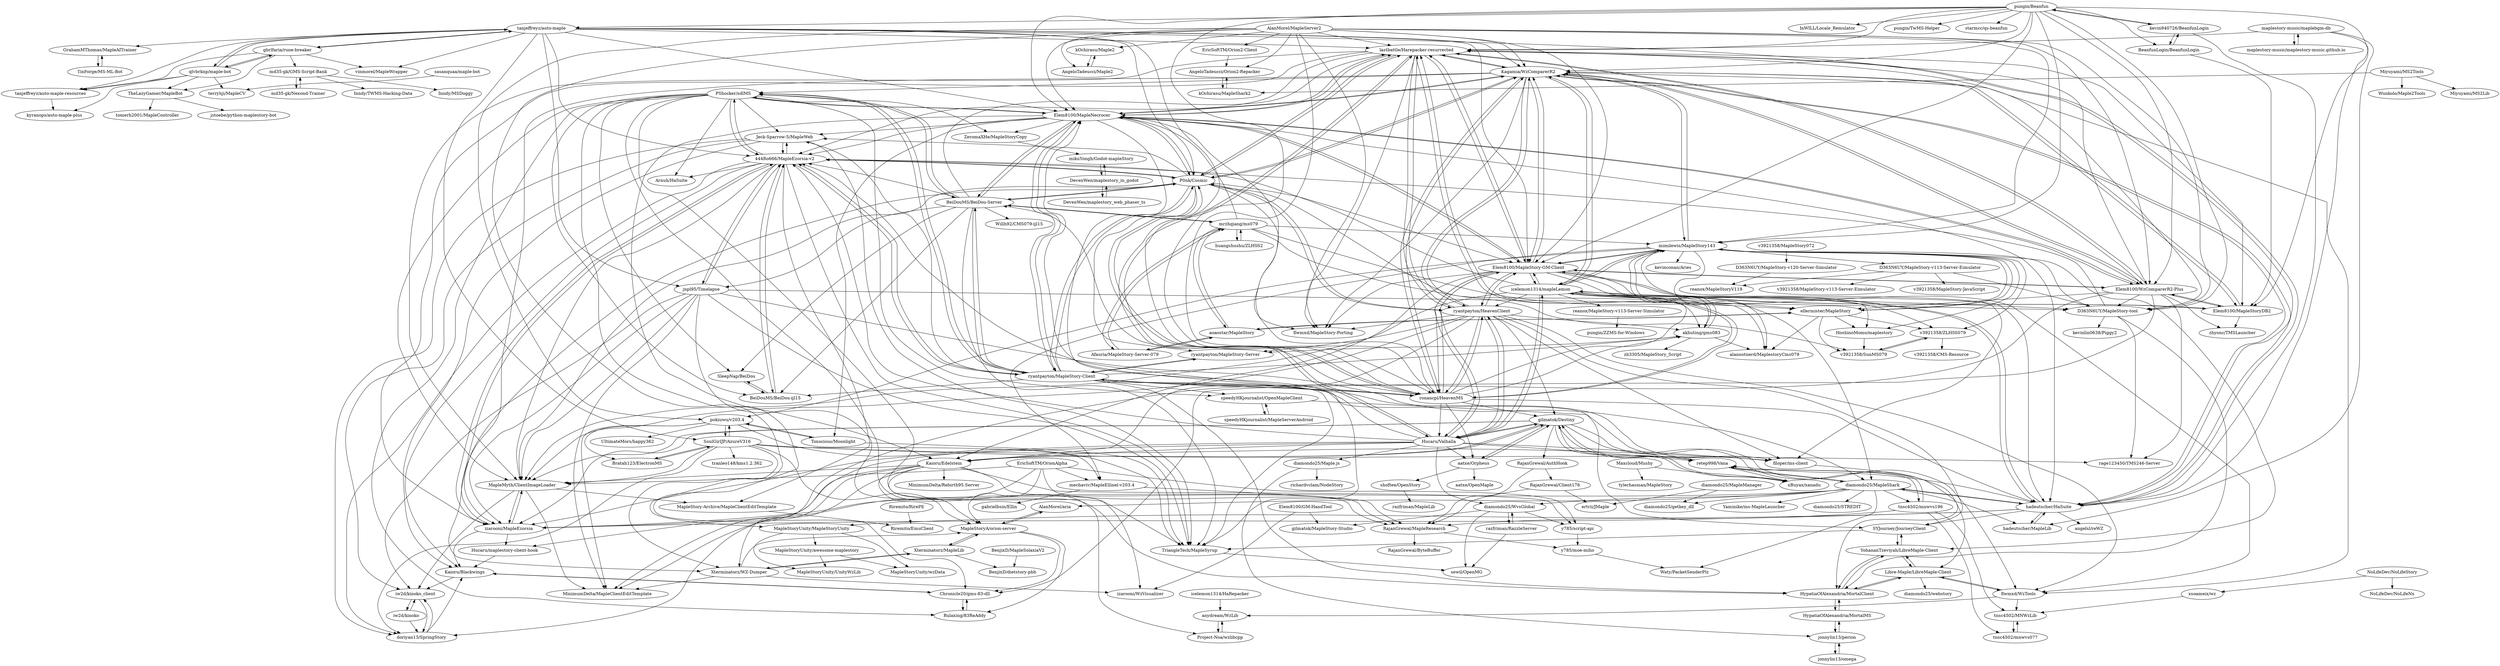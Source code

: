digraph G {
"lastbattle/Harepacker-resurrected" -> "Kagamia/WzComparerR2"
"lastbattle/Harepacker-resurrected" -> "Elem8100/MapleNecrocer"
"lastbattle/Harepacker-resurrected" -> "Elem8100/MapleStory-GM-Client"
"lastbattle/Harepacker-resurrected" -> "P0nk/Cosmic"
"lastbattle/Harepacker-resurrected" -> "ryantpayton/HeavenClient"
"lastbattle/Harepacker-resurrected" -> "ronancpl/HeavenMS"
"lastbattle/Harepacker-resurrected" -> "hadeutscher/HaSuite"
"lastbattle/Harepacker-resurrected" -> "Elem8100/WzComparerR2-Plus"
"lastbattle/Harepacker-resurrected" -> "flwmxd/MapleStory-Porting" ["e"=1]
"lastbattle/Harepacker-resurrected" -> "MapleMyth/ClientImageLoader"
"lastbattle/Harepacker-resurrected" -> "444Ro666/MapleEzorsia-v2"
"lastbattle/Harepacker-resurrected" -> "D363N6UY/MapleStory-tool"
"lastbattle/Harepacker-resurrected" -> "Elem8100/MapleStoryDB2"
"lastbattle/Harepacker-resurrected" -> "Hucaru/Valhalla"
"lastbattle/Harepacker-resurrected" -> "izarooni/MapleEzorsia"
"Elem8100/GM-HandTool" -> "izarooni/WzVisualizer"
"Elem8100/GM-HandTool" -> "gilmatok/MapleStory-Studio"
"pungin/Beanfun" -> "kevin940726/BeanfunLogin"
"pungin/Beanfun" -> "InWILL/Locale_Remulator" ["e"=1]
"pungin/Beanfun" -> "Elem8100/WzComparerR2-Plus"
"pungin/Beanfun" -> "BeanfunLogin/BeanfunLogin"
"pungin/Beanfun" -> "Elem8100/MapleStory-GM-Client"
"pungin/Beanfun" -> "Kagamia/WzComparerR2"
"pungin/Beanfun" -> "lastbattle/Harepacker-resurrected"
"pungin/Beanfun" -> "tanjeffreyz/auto-maple"
"pungin/Beanfun" -> "Elem8100/MapleStoryDB2"
"pungin/Beanfun" -> "pungin/TwMS-Helper"
"pungin/Beanfun" -> "starmcc/qs-beanfun" ["e"=1]
"pungin/Beanfun" -> "Elem8100/MapleNecrocer"
"pungin/Beanfun" -> "ronancpl/HeavenMS"
"pungin/Beanfun" -> "mimilewis/MapleStory143"
"pungin/Beanfun" -> "D363N6UY/MapleStory-tool"
"D363N6UY/MapleStory-v113-Server-Eimulator" -> "v3921358/MapleStory-v113-Server-Eimulator"
"D363N6UY/MapleStory-v113-Server-Eimulator" -> "reanox/MapleStoryV119"
"D363N6UY/MapleStory-v113-Server-Eimulator" -> "v3921358/MapleStory-JavaScript"
"D363N6UY/MapleStory-v113-Server-Eimulator" -> "D363N6UY/MapleStory-tool"
"ryantpayton/HeavenClient" -> "ronancpl/HeavenMS"
"ryantpayton/HeavenClient" -> "lastbattle/Harepacker-resurrected"
"ryantpayton/HeavenClient" -> "filoper/ms-client"
"ryantpayton/HeavenClient" -> "Elem8100/MapleStory-GM-Client"
"ryantpayton/HeavenClient" -> "SYJourney/JourneyClient"
"ryantpayton/HeavenClient" -> "ryantpayton/MapleStory-Server"
"ryantpayton/HeavenClient" -> "Kaioru/Edelstein"
"ryantpayton/HeavenClient" -> "flwmxd/WzTools"
"ryantpayton/HeavenClient" -> "flwmxd/MapleStory-Porting" ["e"=1]
"ryantpayton/HeavenClient" -> "akhuting/gms083"
"ryantpayton/HeavenClient" -> "P0nk/Cosmic"
"ryantpayton/HeavenClient" -> "Hucaru/Valhalla"
"ryantpayton/HeavenClient" -> "MapleMyth/ClientImageLoader"
"ryantpayton/HeavenClient" -> "Kagamia/WzComparerR2"
"ryantpayton/HeavenClient" -> "gilmatok/Destiny"
"Elem8100/MapleStory-GM-Client" -> "Kagamia/WzComparerR2"
"Elem8100/MapleStory-GM-Client" -> "lastbattle/Harepacker-resurrected"
"Elem8100/MapleStory-GM-Client" -> "Elem8100/MapleNecrocer"
"Elem8100/MapleStory-GM-Client" -> "Elem8100/WzComparerR2-Plus"
"Elem8100/MapleStory-GM-Client" -> "ryantpayton/HeavenClient"
"Elem8100/MapleStory-GM-Client" -> "Elem8100/MapleStoryDB2"
"Elem8100/MapleStory-GM-Client" -> "mimilewis/MapleStory143"
"Elem8100/MapleStory-GM-Client" -> "Hucaru/Valhalla"
"Elem8100/MapleStory-GM-Client" -> "filoper/ms-client"
"Elem8100/MapleStory-GM-Client" -> "ronancpl/HeavenMS"
"Elem8100/MapleStory-GM-Client" -> "flwmxd/MapleStory-Porting" ["e"=1]
"Elem8100/MapleStory-GM-Client" -> "hadeutscher/HaSuite"
"Elem8100/MapleStory-GM-Client" -> "Kaioru/Edelstein"
"Elem8100/MapleStory-GM-Client" -> "flwmxd/WzTools"
"Elem8100/MapleStory-GM-Client" -> "icelemon1314/mapleLemon"
"diamondo25/Maple.js" -> "jonnylin13/perion"
"diamondo25/Maple.js" -> "richardvclam/NodeStory"
"Elem8100/MapleStoryDB2" -> "Elem8100/WzComparerR2-Plus"
"Elem8100/MapleStoryDB2" -> "Elem8100/MapleStory-GM-Client"
"Elem8100/MapleStoryDB2" -> "Kagamia/WzComparerR2"
"Elem8100/MapleStoryDB2" -> "zhyonc/TMSLauncher"
"Kaioru/Edelstein" -> "MapleMyth/ClientImageLoader"
"Kaioru/Edelstein" -> "y785/script-api"
"Kaioru/Edelstein" -> "MinimumDelta/MapleClientEditTemplate"
"Kaioru/Edelstein" -> "gilmatok/Destiny"
"Kaioru/Edelstein" -> "izarooni/WzVisualizer"
"Kaioru/Edelstein" -> "doriyan13/SpringStory"
"Kaioru/Edelstein" -> "izarooni/MapleEzorsia"
"Kaioru/Edelstein" -> "MinimumDelta/Rebirth95.Server"
"Kaioru/Edelstein" -> "MapleStoryA/orion-server"
"Kaioru/Edelstein" -> "RajanGrewal/MapleResearch"
"shoftee/OpenStory" -> "razfriman/MapleLib"
"EricSoftTM/OrionAlpha" -> "MinimumDelta/MapleClientEditTemplate"
"EricSoftTM/OrionAlpha" -> "y785/script-api"
"EricSoftTM/OrionAlpha" -> "mechaviv/MapleEllinel-v203.4"
"EricSoftTM/OrionAlpha" -> "RajanGrewal/MapleResearch"
"EricSoftTM/OrionAlpha" -> "MapleStoryA/orion-server"
"EricSoftTM/OrionAlpha" -> "MapleMyth/ClientImageLoader"
"D363N6UY/MapleStory-tool" -> "rage123450/TMS246-Server"
"D363N6UY/MapleStory-tool" -> "HypatiaOfAlexandria/MortalClient"
"D363N6UY/MapleStory-tool" -> "444Ro666/MapleEzorsia-v2"
"D363N6UY/MapleStory-tool" -> "kevinlin0638/Piggy2"
"mimilewis/MapleStory143" -> "ellermister/MapleStory"
"mimilewis/MapleStory143" -> "akhuting/gms083"
"mimilewis/MapleStory143" -> "HoshinoMomo/maplestory"
"mimilewis/MapleStory143" -> "Elem8100/MapleStory-GM-Client"
"mimilewis/MapleStory143" -> "v3921358/ZLHSS079"
"mimilewis/MapleStory143" -> "diamondo25/MapleShark"
"mimilewis/MapleStory143" -> "icelemon1314/mapleLemon"
"mimilewis/MapleStory143" -> "D363N6UY/MapleStory-v113-Server-Eimulator"
"mimilewis/MapleStory143" -> "pokiuwu/v203.4"
"mimilewis/MapleStory143" -> "mechaviv/MapleEllinel-v203.4"
"mimilewis/MapleStory143" -> "Kagamia/WzComparerR2"
"mimilewis/MapleStory143" -> "kevinconan/Aries"
"mimilewis/MapleStory143" -> "YohananTzeviyah/LibreMaple-Client"
"mimilewis/MapleStory143" -> "D363N6UY/MapleStory-tool"
"mimilewis/MapleStory143" -> "alannotnerd/MaplestoryCms079"
"Xterminatorz/WZ-Dumper" -> "Xterminatorz/MapleLib"
"Xterminatorz/WZ-Dumper" -> "MapleStoryA/orion-server"
"Xterminatorz/WZ-Dumper" -> "izarooni/WzVisualizer"
"Xterminatorz/WZ-Dumper" -> "MinimumDelta/MapleClientEditTemplate"
"HypatiaOfAlexandria/MortalClient" -> "YohananTzeviyah/LibreMaple-Client"
"HypatiaOfAlexandria/MortalClient" -> "HypatiaOfAlexandria/MortalMS"
"HypatiaOfAlexandria/MortalClient" -> "Libre-Maple/LibreMaple-Client"
"jnpl95/Timelapse" -> "MapleMyth/ClientImageLoader"
"jnpl95/Timelapse" -> "444Ro666/MapleEzorsia-v2"
"jnpl95/Timelapse" -> "izarooni/MapleEzorsia"
"jnpl95/Timelapse" -> "TriangleTech/MapleSyrup"
"jnpl95/Timelapse" -> "MinimumDelta/MapleClientEditTemplate"
"jnpl95/Timelapse" -> "HypatiaOfAlexandria/MortalClient"
"jnpl95/Timelapse" -> "diamondo25/MapleShark"
"jnpl95/Timelapse" -> "iw2d/kinoko_client"
"jnpl95/Timelapse" -> "D363N6UY/MapleStory-tool"
"D363N6UY/MapleStory-v120-Server-Simulator" -> "reanox/MapleStoryV119"
"diamondo25/WvsGlobal" -> "sewil/OpenMG"
"diamondo25/WvsGlobal" -> "y785/script-api"
"diamondo25/WvsGlobal" -> "razfriman/RazzleServer"
"diamondo25/WvsGlobal" -> "gilmatok/MapleStory-Studio"
"ryantpayton/MapleStory-Server" -> "ryantpayton/MapleStory-Client"
"jonnylin13/omega" -> "jonnylin13/perion"
"mechaviv/MapleEllinel-v203.4" -> "RajanGrewal/MapleResearch"
"mechaviv/MapleEllinel-v203.4" -> "gabrielbsin/Ellin"
"tnsc4502/mnwvs077" -> "tnsc4502/MNWzLib"
"diamondo25/MapleManager" -> "diamondo25/getkey_dll"
"diamondo25/MapleManager" -> "ertrii/JMaple"
"md35-gk/GMS-Script-Bank" -> "md35-gk/Nexond-Trainer"
"md35-gk/GMS-Script-Bank" -> "Inndy/TWMS-Hacking-Data"
"md35-gk/GMS-Script-Bank" -> "Inndy/MSDoggy"
"ellermister/MapleStory" -> "aoaostar/MapleStory"
"ellermister/MapleStory" -> "v3921358/ZLHSS079"
"ellermister/MapleStory" -> "mimilewis/MapleStory143"
"ellermister/MapleStory" -> "alannotnerd/MaplestoryCms079"
"ellermister/MapleStory" -> "v3921358/SunMS079"
"ellermister/MapleStory" -> "HoshinoMomo/maplestory"
"tnsc4502/mnwvs196" -> "tnsc4502/mnwvs077"
"tnsc4502/mnwvs196" -> "retep998/Vana"
"tnsc4502/mnwvs196" -> "tnsc4502/MNWzLib"
"tnsc4502/mnwvs196" -> "RajanGrewal/MapleResearch"
"EricSoftTM/Orion2-Client" -> "AngeloTadeucci/Orion2-Repacker"
"RajanGrewal/MapleResearch" -> "y785/moe-miho"
"RajanGrewal/MapleResearch" -> "RajanGrewal/ByteBuffer"
"md35-gk/Nexond-Trainer" -> "md35-gk/GMS-Script-Bank"
"BenjixD/MapleSolaxiaV2" -> "BenjixD/dietstory-pbb"
"Libre-Maple/LibreMaple-Client" -> "YohananTzeviyah/LibreMaple-Client"
"Libre-Maple/LibreMaple-Client" -> "HypatiaOfAlexandria/MortalClient"
"Libre-Maple/LibreMaple-Client" -> "flwmxd/WzTools"
"Libre-Maple/LibreMaple-Client" -> "diamondo25/webstory"
"YohananTzeviyah/LibreMaple-Client" -> "HypatiaOfAlexandria/MortalClient"
"YohananTzeviyah/LibreMaple-Client" -> "SYJourney/JourneyClient"
"YohananTzeviyah/LibreMaple-Client" -> "Libre-Maple/LibreMaple-Client"
"kOchirasu/MapleShark2" -> "AngeloTadeucci/Orion2-Repacker"
"v3921358/MapleStory072" -> "D363N6UY/MapleStory-v120-Server-Simulator"
"Miyuyami/MS2Tools" -> "Miyuyami/MS2Lib"
"Miyuyami/MS2Tools" -> "Wunkolo/Maple2Tools"
"Miyuyami/MS2Tools" -> "kOchirasu/MapleShark2"
"RajanGrewal/AuthHook" -> "RajanGrewal/MapleResearch"
"RajanGrewal/AuthHook" -> "RajanGrewal/Client176"
"Xterminatorz/MapleLib" -> "Xterminatorz/WZ-Dumper"
"Xterminatorz/MapleLib" -> "BenjixD/dietstory-pbb"
"Xterminatorz/MapleLib" -> "MapleStoryA/orion-server"
"HypatiaOfAlexandria/MortalMS" -> "jonnylin13/perion"
"HypatiaOfAlexandria/MortalMS" -> "HypatiaOfAlexandria/MortalClient"
"gbrlfaria/rune-breaker" -> "qlvbrknp/maple-bot"
"gbrlfaria/rune-breaker" -> "tanjeffreyz/auto-maple"
"gbrlfaria/rune-breaker" -> "vinmorel/MapleWrapper"
"gbrlfaria/rune-breaker" -> "TheLazyGamer/MapleBot"
"gbrlfaria/rune-breaker" -> "md35-gk/GMS-Script-Bank"
"gbrlfaria/rune-breaker" -> "tanjeffreyz/auto-maple-resources"
"akhuting/gms083" -> "mimilewis/MapleStory143"
"akhuting/gms083" -> "alannotnerd/MaplestoryCms079"
"akhuting/gms083" -> "ryantpayton/MapleStory-Server"
"akhuting/gms083" -> "zh3305/MapleStory_Script"
"y785/script-api" -> "y785/moe-miho"
"v3921358/ZLHSS079" -> "v3921358/SunMS079"
"v3921358/ZLHSS079" -> "v3921358/CMS-Resource"
"SoulGirlJP/AzureV316" -> "pokiuwu/v203.4"
"SoulGirlJP/AzureV316" -> "Bratah123/ElectronMS"
"SoulGirlJP/AzureV316" -> "mechaviv/MapleEllinel-v203.4"
"SoulGirlJP/AzureV316" -> "tranleo148/kms1.2.362"
"SoulGirlJP/AzureV316" -> "filoper/ms-client"
"SoulGirlJP/AzureV316" -> "MapleMyth/ClientImageLoader"
"SoulGirlJP/AzureV316" -> "Xterminatorz/WZ-Dumper"
"SoulGirlJP/AzureV316" -> "MapleStoryA/orion-server"
"SoulGirlJP/AzureV316" -> "doriyan13/SpringStory"
"SoulGirlJP/AzureV316" -> "rage123450/TMS246-Server"
"MapleMyth/ClientImageLoader" -> "iw2d/kinoko_client"
"MapleMyth/ClientImageLoader" -> "izarooni/MapleEzorsia"
"MapleMyth/ClientImageLoader" -> "MapleStory-Archive/MapleClientEditTemplate"
"MapleMyth/ClientImageLoader" -> "MinimumDelta/MapleClientEditTemplate"
"izarooni/MapleEzorsia" -> "MapleMyth/ClientImageLoader"
"izarooni/MapleEzorsia" -> "444Ro666/MapleEzorsia-v2"
"izarooni/MapleEzorsia" -> "Kaioru/Blackwings"
"izarooni/MapleEzorsia" -> "Hucaru/maplestory-client-hook"
"MapleStoryA/orion-server" -> "Xterminatorz/MapleLib"
"MapleStoryA/orion-server" -> "Rulaxing/83ReAddy"
"MapleStoryA/orion-server" -> "Chronicle20/gms-83-dll"
"MapleStoryA/orion-server" -> "AlanMorel/aria"
"filoper/ms-client" -> "HypatiaOfAlexandria/MortalClient"
"icelemon1314/HaRepacker" -> "anydream/WzLib"
"y785/moe-miho" -> "Waty/PacketSenderPlz"
"tnsc4502/MNWzLib" -> "tnsc4502/mnwvs077"
"RajanGrewal/Client176" -> "RajanGrewal/MapleResearch"
"RajanGrewal/Client176" -> "ertrii/JMaple"
"v3921358/SunMS079" -> "v3921358/ZLHSS079"
"Project-Noa/wzlibcpp" -> "anydream/WzLib"
"hadeutscher/HaSuite" -> "hadeutscher/MapleLib"
"hadeutscher/HaSuite" -> "diamondo25/MapleShark"
"hadeutscher/HaSuite" -> "lastbattle/Harepacker-resurrected"
"hadeutscher/HaSuite" -> "izarooni/MapleEzorsia"
"hadeutscher/HaSuite" -> "icelemon1314/mapleLemon"
"hadeutscher/HaSuite" -> "SYJourney/JourneyClient"
"hadeutscher/HaSuite" -> "retep998/Vana"
"hadeutscher/HaSuite" -> "MapleStoryUnity/MapleStoryUnity"
"hadeutscher/HaSuite" -> "angelsl/reWZ"
"hadeutscher/HaSuite" -> "Kagamia/WzComparerR2"
"aoaostar/MapleStory" -> "Afauria/MapleStory-Server-079"
"aoaostar/MapleStory" -> "ellermister/MapleStory"
"aoaostar/MapleStory" -> "mrzhqiang/ms079"
"tanjeffreyz/auto-maple" -> "qlvbrknp/maple-bot"
"tanjeffreyz/auto-maple" -> "gbrlfaria/rune-breaker"
"tanjeffreyz/auto-maple" -> "lastbattle/Harepacker-resurrected"
"tanjeffreyz/auto-maple" -> "tanjeffreyz/auto-maple-resources"
"tanjeffreyz/auto-maple" -> "Elem8100/MapleStory-GM-Client"
"tanjeffreyz/auto-maple" -> "P0nk/Cosmic"
"tanjeffreyz/auto-maple" -> "Elem8100/WzComparerR2-Plus"
"tanjeffreyz/auto-maple" -> "vinmorel/MapleWrapper"
"tanjeffreyz/auto-maple" -> "Elem8100/MapleNecrocer"
"tanjeffreyz/auto-maple" -> "444Ro666/MapleEzorsia-v2"
"tanjeffreyz/auto-maple" -> "Kagamia/WzComparerR2"
"tanjeffreyz/auto-maple" -> "GrahamMThomas/MapleAITrainer"
"tanjeffreyz/auto-maple" -> "ronancpl/HeavenMS"
"tanjeffreyz/auto-maple" -> "SoulGirlJP/AzureV316"
"tanjeffreyz/auto-maple" -> "jnpl95/Timelapse"
"AlanMorel/MapleServer2" -> "kOchirasu/Maple2"
"AlanMorel/MapleServer2" -> "Elem8100/MapleStory-GM-Client"
"AlanMorel/MapleServer2" -> "AngeloTadeucci/Maple2"
"AlanMorel/MapleServer2" -> "Kagamia/WzComparerR2"
"AlanMorel/MapleServer2" -> "EricSoftTM/Orion2-Client"
"AlanMorel/MapleServer2" -> "pokiuwu/v203.4"
"AlanMorel/MapleServer2" -> "mimilewis/MapleStory143"
"AlanMorel/MapleServer2" -> "lastbattle/Harepacker-resurrected"
"AlanMorel/MapleServer2" -> "Elem8100/MapleNecrocer"
"AlanMorel/MapleServer2" -> "Elem8100/WzComparerR2-Plus"
"AlanMorel/MapleServer2" -> "flwmxd/MapleStory-Porting" ["e"=1]
"AlanMorel/MapleServer2" -> "AngeloTadeucci/Orion2-Repacker"
"AlanMorel/MapleServer2" -> "MapleStoryUnity/MapleStoryUnity"
"AlanMorel/MapleServer2" -> "ronancpl/HeavenMS"
"AlanMorel/MapleServer2" -> "D363N6UY/MapleStory-tool"
"pokiuwu/v203.4" -> "SoulGirlJP/AzureV316"
"pokiuwu/v203.4" -> "Toxocious/Moonlight"
"pokiuwu/v203.4" -> "UltimateMors/happy362"
"pokiuwu/v203.4" -> "Bratah123/ElectronMS"
"pokiuwu/v203.4" -> "MinimumDelta/MapleClientEditTemplate"
"pokiuwu/v203.4" -> "TriangleTech/MapleSyrup"
"Kagamia/WzComparerR2" -> "lastbattle/Harepacker-resurrected"
"Kagamia/WzComparerR2" -> "Elem8100/MapleStory-GM-Client"
"Kagamia/WzComparerR2" -> "Elem8100/MapleNecrocer"
"Kagamia/WzComparerR2" -> "Elem8100/WzComparerR2-Plus"
"Kagamia/WzComparerR2" -> "ronancpl/HeavenMS"
"Kagamia/WzComparerR2" -> "Elem8100/MapleStoryDB2"
"Kagamia/WzComparerR2" -> "ryantpayton/HeavenClient"
"Kagamia/WzComparerR2" -> "hadeutscher/HaSuite"
"Kagamia/WzComparerR2" -> "mimilewis/MapleStory143"
"Kagamia/WzComparerR2" -> "P0nk/Cosmic"
"Kagamia/WzComparerR2" -> "icelemon1314/mapleLemon"
"Kagamia/WzComparerR2" -> "PShocker/sdlMS"
"Kagamia/WzComparerR2" -> "flwmxd/WzTools"
"Kagamia/WzComparerR2" -> "flwmxd/MapleStory-Porting" ["e"=1]
"Kagamia/WzComparerR2" -> "Xterminatorz/WZ-Dumper"
"MapleStoryUnity/MapleStoryUnity" -> "MapleStoryUnity/UnityWzLib"
"MapleStoryUnity/MapleStoryUnity" -> "MapleStoryUnity/wzData"
"MapleStoryUnity/MapleStoryUnity" -> "MapleStoryUnity/awesome-maplestory"
"P0nk/Cosmic" -> "444Ro666/MapleEzorsia-v2"
"P0nk/Cosmic" -> "ronancpl/HeavenMS"
"P0nk/Cosmic" -> "lastbattle/Harepacker-resurrected"
"P0nk/Cosmic" -> "ryantpayton/MapleStory-Client"
"P0nk/Cosmic" -> "BeiDouMS/BeiDou-Server"
"P0nk/Cosmic" -> "ryantpayton/HeavenClient"
"P0nk/Cosmic" -> "Elem8100/MapleNecrocer"
"P0nk/Cosmic" -> "Kagamia/WzComparerR2"
"P0nk/Cosmic" -> "izarooni/MapleEzorsia"
"P0nk/Cosmic" -> "akhuting/gms083"
"P0nk/Cosmic" -> "Jeck-Sparrow-5/MapleWeb"
"P0nk/Cosmic" -> "ryantpayton/MapleStory-Server"
"P0nk/Cosmic" -> "flwmxd/MapleStory-Porting" ["e"=1]
"P0nk/Cosmic" -> "MapleMyth/ClientImageLoader"
"P0nk/Cosmic" -> "Elem8100/MapleStory-GM-Client"
"qlvbrknp/maple-bot" -> "gbrlfaria/rune-breaker"
"qlvbrknp/maple-bot" -> "tanjeffreyz/auto-maple"
"qlvbrknp/maple-bot" -> "TheLazyGamer/MapleBot"
"qlvbrknp/maple-bot" -> "tanjeffreyz/auto-maple-resources"
"qlvbrknp/maple-bot" -> "kyranops/auto-maple-plus"
"qlvbrknp/maple-bot" -> "terryhji/MapleCV"
"kOchirasu/Maple2" -> "AngeloTadeucci/Maple2"
"Hucaru/maplestory-client-hook" -> "Kaioru/Blackwings"
"mrzhqiang/ms079" -> "aoaostar/MapleStory"
"mrzhqiang/ms079" -> "huangshushu/ZLHSS2"
"mrzhqiang/ms079" -> "ellermister/MapleStory"
"mrzhqiang/ms079" -> "Afauria/MapleStory-Server-079"
"mrzhqiang/ms079" -> "BeiDouMS/BeiDou-Server"
"mrzhqiang/ms079" -> "Elem8100/MapleNecrocer"
"mrzhqiang/ms079" -> "mimilewis/MapleStory143"
"mrzhqiang/ms079" -> "v3921358/SunMS079"
"Bratah123/ElectronMS" -> "SoulGirlJP/AzureV316"
"hadeutscher/MapleLib" -> "hadeutscher/HaSuite"
"kevin940726/BeanfunLogin" -> "BeanfunLogin/BeanfunLogin"
"kevin940726/BeanfunLogin" -> "pungin/Beanfun"
"kevin940726/BeanfunLogin" -> "hadeutscher/HaSuite"
"AngeloTadeucci/Orion2-Repacker" -> "kOchirasu/MapleShark2"
"MapleStoryUnity/awesome-maplestory" -> "MapleStoryUnity/wzData"
"MapleStoryUnity/awesome-maplestory" -> "MapleStoryUnity/UnityWzLib"
"jonnylin13/perion" -> "jonnylin13/omega"
"jonnylin13/perion" -> "HypatiaOfAlexandria/MortalMS"
"Elem8100/WzComparerR2-Plus" -> "Elem8100/MapleNecrocer"
"Elem8100/WzComparerR2-Plus" -> "Elem8100/MapleStoryDB2"
"Elem8100/WzComparerR2-Plus" -> "Kagamia/WzComparerR2"
"Elem8100/WzComparerR2-Plus" -> "Elem8100/MapleStory-GM-Client"
"Elem8100/WzComparerR2-Plus" -> "lastbattle/Harepacker-resurrected"
"Elem8100/WzComparerR2-Plus" -> "D363N6UY/MapleStory-tool"
"Elem8100/WzComparerR2-Plus" -> "rage123450/TMS246-Server"
"Elem8100/WzComparerR2-Plus" -> "Xterminatorz/WZ-Dumper"
"Elem8100/WzComparerR2-Plus" -> "ellermister/MapleStory"
"Elem8100/WzComparerR2-Plus" -> "Chronicle20/gms-83-dll"
"Elem8100/WzComparerR2-Plus" -> "zhyonc/TMSLauncher"
"ronancpl/HeavenMS" -> "ryantpayton/HeavenClient"
"ronancpl/HeavenMS" -> "P0nk/Cosmic"
"ronancpl/HeavenMS" -> "lastbattle/Harepacker-resurrected"
"ronancpl/HeavenMS" -> "Kagamia/WzComparerR2"
"ronancpl/HeavenMS" -> "ryantpayton/MapleStory-Client"
"ronancpl/HeavenMS" -> "Elem8100/MapleStory-GM-Client"
"ronancpl/HeavenMS" -> "Hucaru/Valhalla"
"ronancpl/HeavenMS" -> "Elem8100/MapleNecrocer"
"ronancpl/HeavenMS" -> "BeiDouMS/BeiDou-Server"
"ronancpl/HeavenMS" -> "444Ro666/MapleEzorsia-v2"
"ronancpl/HeavenMS" -> "icelemon1314/mapleLemon"
"ronancpl/HeavenMS" -> "gilmatok/Destiny"
"ronancpl/HeavenMS" -> "akhuting/gms083"
"ronancpl/HeavenMS" -> "aatxe/Orpheus"
"ronancpl/HeavenMS" -> "hadeutscher/HaSuite"
"aatxe/Orpheus" -> "shoftee/OpenStory"
"aatxe/Orpheus" -> "gilmatok/Destiny"
"aatxe/Orpheus" -> "aatxe/OpenMaple"
"icelemon1314/mapleLemon" -> "Hucaru/Valhalla"
"icelemon1314/mapleLemon" -> "hadeutscher/HaSuite"
"icelemon1314/mapleLemon" -> "v3921358/ZLHSS079"
"icelemon1314/mapleLemon" -> "ellermister/MapleStory"
"icelemon1314/mapleLemon" -> "alannotnerd/MaplestoryCms079"
"icelemon1314/mapleLemon" -> "mimilewis/MapleStory143"
"icelemon1314/mapleLemon" -> "reanox/MapleStory-v113-Server-Simulator"
"icelemon1314/mapleLemon" -> "444Ro666/MapleEzorsia-v2"
"icelemon1314/mapleLemon" -> "HoshinoMomo/maplestory"
"icelemon1314/mapleLemon" -> "ryantpayton/HeavenClient"
"icelemon1314/mapleLemon" -> "MapleMyth/ClientImageLoader"
"icelemon1314/mapleLemon" -> "D363N6UY/MapleStory-tool"
"icelemon1314/mapleLemon" -> "Kagamia/WzComparerR2"
"icelemon1314/mapleLemon" -> "akhuting/gms083"
"icelemon1314/mapleLemon" -> "Elem8100/MapleStory-GM-Client"
"tanjeffreyz/auto-maple-resources" -> "kyranops/auto-maple-plus"
"Kaioru/Blackwings" -> "iw2d/kinoko_client"
"Kaioru/Blackwings" -> "Chronicle20/gms-83-dll"
"DevenWen/maplestory_web_phaser_ts" -> "DevenWen/maplestory_in_godot"
"MapleStory-Archive/MapleClientEditTemplate" -> "Riremito/EmuClient"
"xsoameix/wz" -> "tnsc4502/MNWzLib"
"retep998/Vana" -> "tnsc4502/mnwvs196"
"retep998/Vana" -> "gilmatok/Destiny"
"retep998/Vana" -> "xBuyax/xanadu"
"retep998/Vana" -> "diamondo25/MapleShark"
"huangshushu/ZLHSS2" -> "mrzhqiang/ms079"
"AngeloTadeucci/Maple2" -> "kOchirasu/Maple2"
"Afauria/MapleStory-Server-079" -> "aoaostar/MapleStory"
"Afauria/MapleStory-Server-079" -> "mrzhqiang/ms079"
"TinForge/MS-ML-Bot" -> "GrahamMThomas/MapleAITrainer"
"Riremito/RirePE" -> "Riremito/EmuClient"
"BeanfunLogin/BeanfunLogin" -> "kevin940726/BeanfunLogin"
"BeanfunLogin/BeanfunLogin" -> "Elem8100/MapleStoryDB2"
"Elem8100/MapleNecrocer" -> "Elem8100/WzComparerR2-Plus"
"Elem8100/MapleNecrocer" -> "lastbattle/Harepacker-resurrected"
"Elem8100/MapleNecrocer" -> "Kagamia/WzComparerR2"
"Elem8100/MapleNecrocer" -> "Elem8100/MapleStory-GM-Client"
"Elem8100/MapleNecrocer" -> "PShocker/sdlMS"
"Elem8100/MapleNecrocer" -> "444Ro666/MapleEzorsia-v2"
"Elem8100/MapleNecrocer" -> "ryantpayton/MapleStory-Client"
"Elem8100/MapleNecrocer" -> "BeiDouMS/BeiDou-Server"
"Elem8100/MapleNecrocer" -> "Toxocious/Moonlight"
"Elem8100/MapleNecrocer" -> "P0nk/Cosmic"
"Elem8100/MapleNecrocer" -> "Jeck-Sparrow-5/MapleWeb"
"Elem8100/MapleNecrocer" -> "TriangleTech/MapleSyrup"
"Elem8100/MapleNecrocer" -> "hadeutscher/HaSuite"
"Elem8100/MapleNecrocer" -> "Kaioru/Edelstein"
"Elem8100/MapleNecrocer" -> "ZeromaXHe/MapleStoryCopy"
"GrahamMThomas/MapleAITrainer" -> "TinForge/MS-ML-Bot"
"Maxcloud/Mushy" -> "tylerhasman/MapleStory"
"Maxcloud/Mushy" -> "xBuyax/xanadu"
"ryantpayton/MapleStory-Client" -> "ryantpayton/MapleStory-Server"
"ryantpayton/MapleStory-Client" -> "444Ro666/MapleEzorsia-v2"
"ryantpayton/MapleStory-Client" -> "PShocker/sdlMS"
"ryantpayton/MapleStory-Client" -> "P0nk/Cosmic"
"ryantpayton/MapleStory-Client" -> "Elem8100/MapleNecrocer"
"ryantpayton/MapleStory-Client" -> "speedyHKjournalist/OpenMapleClient"
"ryantpayton/MapleStory-Client" -> "TriangleTech/MapleSyrup"
"ryantpayton/MapleStory-Client" -> "akhuting/gms083"
"ryantpayton/MapleStory-Client" -> "BeiDouMS/BeiDou-Server"
"ryantpayton/MapleStory-Client" -> "HypatiaOfAlexandria/MortalClient"
"ryantpayton/MapleStory-Client" -> "BeiDouMS/BeiDou-ijl15"
"ryantpayton/MapleStory-Client" -> "SYJourney/JourneyClient"
"ryantpayton/MapleStory-Client" -> "ronancpl/HeavenMS"
"ryantpayton/MapleStory-Client" -> "Jeck-Sparrow-5/MapleWeb"
"ryantpayton/MapleStory-Client" -> "filoper/ms-client"
"anydream/WzLib" -> "Project-Noa/wzlibcpp"
"Toxocious/Moonlight" -> "pokiuwu/v203.4"
"Toxocious/Moonlight" -> "TriangleTech/MapleSyrup"
"TriangleTech/MapleSyrup" -> "sewil/OpenMG"
"SYJourney/JourneyClient" -> "YohananTzeviyah/LibreMaple-Client"
"SYJourney/JourneyClient" -> "TriangleTech/MapleSyrup"
"diamondo25/MapleShark" -> "hadeutscher/HaSuite"
"diamondo25/MapleShark" -> "izarooni/MapleEzorsia"
"diamondo25/MapleShark" -> "retep998/Vana"
"diamondo25/MapleShark" -> "tnsc4502/mnwvs196"
"diamondo25/MapleShark" -> "diamondo25/WvsGlobal"
"diamondo25/MapleShark" -> "diamondo25/STREDIT"
"diamondo25/MapleShark" -> "Yaminike/ms-MapleLauncher"
"diamondo25/MapleShark" -> "AlanMorel/aria"
"diamondo25/MapleShark" -> "hadeutscher/MapleLib"
"diamondo25/MapleShark" -> "diamondo25/getkey_dll"
"diamondo25/MapleShark" -> "Waty/PacketSenderPlz"
"doriyan13/SpringStory" -> "iw2d/kinoko_client"
"doriyan13/SpringStory" -> "Kaioru/Blackwings"
"Chronicle20/gms-83-dll" -> "Kaioru/Blackwings"
"Chronicle20/gms-83-dll" -> "Rulaxing/83ReAddy"
"NoLifeDev/NoLifeStory" -> "xsoameix/wz"
"NoLifeDev/NoLifeStory" -> "NoLifeDev/NoLifeNx"
"razfriman/RazzleServer" -> "sewil/OpenMG"
"razfriman/RazzleServer" -> "diamondo25/WvsGlobal"
"DevenWen/maplestory_in_godot" -> "mikuYongh/Godot-mapleStory"
"DevenWen/maplestory_in_godot" -> "DevenWen/maplestory_web_phaser_ts"
"mikuYongh/Godot-mapleStory" -> "DevenWen/maplestory_in_godot"
"flwmxd/WzTools" -> "anydream/WzLib"
"flwmxd/WzTools" -> "tnsc4502/MNWzLib"
"flwmxd/WzTools" -> "Libre-Maple/LibreMaple-Client"
"444Ro666/MapleEzorsia-v2" -> "izarooni/MapleEzorsia"
"444Ro666/MapleEzorsia-v2" -> "TriangleTech/MapleSyrup"
"444Ro666/MapleEzorsia-v2" -> "BeiDouMS/BeiDou-ijl15"
"444Ro666/MapleEzorsia-v2" -> "doriyan13/SpringStory"
"444Ro666/MapleEzorsia-v2" -> "MapleMyth/ClientImageLoader"
"444Ro666/MapleEzorsia-v2" -> "Arnuh/HaSuite"
"444Ro666/MapleEzorsia-v2" -> "MapleStory-Archive/MapleClientEditTemplate"
"444Ro666/MapleEzorsia-v2" -> "ryantpayton/MapleStory-Client"
"444Ro666/MapleEzorsia-v2" -> "P0nk/Cosmic"
"444Ro666/MapleEzorsia-v2" -> "Kaioru/Blackwings"
"444Ro666/MapleEzorsia-v2" -> "Jeck-Sparrow-5/MapleWeb"
"444Ro666/MapleEzorsia-v2" -> "PShocker/sdlMS"
"444Ro666/MapleEzorsia-v2" -> "jnpl95/Timelapse"
"reanox/MapleStory-v113-Server-Simulator" -> "pungin/ZZMS-for-Windows"
"PShocker/sdlMS" -> "444Ro666/MapleEzorsia-v2"
"PShocker/sdlMS" -> "Elem8100/MapleNecrocer"
"PShocker/sdlMS" -> "SleepNap/BeiDou"
"PShocker/sdlMS" -> "ryantpayton/MapleStory-Client"
"PShocker/sdlMS" -> "TriangleTech/MapleSyrup"
"PShocker/sdlMS" -> "BeiDouMS/BeiDou-Server"
"PShocker/sdlMS" -> "MapleMyth/ClientImageLoader"
"PShocker/sdlMS" -> "Jeck-Sparrow-5/MapleWeb"
"PShocker/sdlMS" -> "Chronicle20/gms-83-dll"
"PShocker/sdlMS" -> "Arnuh/HaSuite"
"PShocker/sdlMS" -> "speedyHKjournalist/OpenMapleClient"
"PShocker/sdlMS" -> "BeiDouMS/BeiDou-ijl15"
"PShocker/sdlMS" -> "Project-Noa/wzlibcpp"
"PShocker/sdlMS" -> "ZeromaXHe/MapleStoryCopy"
"PShocker/sdlMS" -> "Rulaxing/83ReAddy"
"xBuyax/xanadu" -> "gilmatok/Destiny"
"BeiDouMS/BeiDou-ijl15" -> "SleepNap/BeiDou"
"BeiDouMS/BeiDou-ijl15" -> "444Ro666/MapleEzorsia-v2"
"Jeck-Sparrow-5/MapleWeb" -> "TriangleTech/MapleSyrup"
"Jeck-Sparrow-5/MapleWeb" -> "doriyan13/SpringStory"
"Jeck-Sparrow-5/MapleWeb" -> "Kaioru/Blackwings"
"Jeck-Sparrow-5/MapleWeb" -> "iw2d/kinoko_client"
"Jeck-Sparrow-5/MapleWeb" -> "444Ro666/MapleEzorsia-v2"
"Rulaxing/83ReAddy" -> "Chronicle20/gms-83-dll"
"speedyHKjournalist/MapleServerAndroid" -> "speedyHKjournalist/OpenMapleClient"
"speedyHKjournalist/OpenMapleClient" -> "speedyHKjournalist/MapleServerAndroid"
"speedyHKjournalist/OpenMapleClient" -> "filoper/ms-client"
"ZeromaXHe/MapleStoryCopy" -> "mikuYongh/Godot-mapleStory"
"BeiDouMS/BeiDou-Server" -> "BeiDouMS/BeiDou-ijl15"
"BeiDouMS/BeiDou-Server" -> "444Ro666/MapleEzorsia-v2"
"BeiDouMS/BeiDou-Server" -> "PShocker/sdlMS"
"BeiDouMS/BeiDou-Server" -> "P0nk/Cosmic"
"BeiDouMS/BeiDou-Server" -> "ryantpayton/MapleStory-Client"
"BeiDouMS/BeiDou-Server" -> "Elem8100/MapleNecrocer"
"BeiDouMS/BeiDou-Server" -> "SleepNap/BeiDou"
"BeiDouMS/BeiDou-Server" -> "Willh92/CMS079-ijl15"
"BeiDouMS/BeiDou-Server" -> "mrzhqiang/ms079"
"BeiDouMS/BeiDou-Server" -> "lastbattle/Harepacker-resurrected"
"BeiDouMS/BeiDou-Server" -> "jnpl95/Timelapse"
"BeiDouMS/BeiDou-Server" -> "TriangleTech/MapleSyrup"
"Hucaru/Valhalla" -> "icelemon1314/mapleLemon"
"Hucaru/Valhalla" -> "gilmatok/Destiny"
"Hucaru/Valhalla" -> "ryantpayton/HeavenClient"
"Hucaru/Valhalla" -> "retep998/Vana"
"Hucaru/Valhalla" -> "Elem8100/MapleStory-GM-Client"
"Hucaru/Valhalla" -> "Kaioru/Edelstein"
"Hucaru/Valhalla" -> "444Ro666/MapleEzorsia-v2"
"Hucaru/Valhalla" -> "filoper/ms-client"
"Hucaru/Valhalla" -> "lastbattle/Harepacker-resurrected"
"Hucaru/Valhalla" -> "Elem8100/MapleNecrocer"
"Hucaru/Valhalla" -> "Hucaru/maplestory-client-hook"
"Hucaru/Valhalla" -> "diamondo25/WvsGlobal"
"Hucaru/Valhalla" -> "izarooni/MapleEzorsia"
"Hucaru/Valhalla" -> "diamondo25/Maple.js"
"Hucaru/Valhalla" -> "aatxe/Orpheus"
"iw2d/kinoko_client" -> "iw2d/kinoko"
"iw2d/kinoko_client" -> "doriyan13/SpringStory"
"iw2d/kinoko" -> "iw2d/kinoko_client"
"iw2d/kinoko" -> "doriyan13/SpringStory"
"SleepNap/BeiDou" -> "BeiDouMS/BeiDou-ijl15"
"AlanMorel/aria" -> "MapleStoryA/orion-server"
"HoshinoMomo/maplestory" -> "v3921358/SunMS079"
"TheLazyGamer/MapleBot" -> "tomerh2001/MapleController"
"TheLazyGamer/MapleBot" -> "jstoebe/python-maplestory-bot"
"maplestory-music/maplebgm-db" -> "maplestory-music/maplestory-music.github.io"
"maplestory-music/maplebgm-db" -> "hadeutscher/HaSuite"
"maplestory-music/maplebgm-db" -> "hadeutscher/MapleLib"
"maplestory-music/maplebgm-db" -> "lastbattle/Harepacker-resurrected"
"maplestory-music/maplestory-music.github.io" -> "maplestory-music/maplebgm-db"
"gilmatok/Destiny" -> "xBuyax/xanadu"
"gilmatok/Destiny" -> "retep998/Vana"
"gilmatok/Destiny" -> "Kaioru/Edelstein"
"gilmatok/Destiny" -> "RajanGrewal/AuthHook"
"gilmatok/Destiny" -> "Hucaru/Valhalla"
"gilmatok/Destiny" -> "aatxe/Orpheus"
"gilmatok/Destiny" -> "flwmxd/WzTools"
"gilmatok/Destiny" -> "MapleMyth/ClientImageLoader"
"gilmatok/Destiny" -> "izarooni/MapleEzorsia"
"gilmatok/Destiny" -> "Libre-Maple/LibreMaple-Client"
"sasanquaa/maple-bot" -> "terryhji/MapleCV"
"lastbattle/Harepacker-resurrected" ["l"="-55.832,-14.271"]
"Kagamia/WzComparerR2" ["l"="-55.818,-14.26"]
"Elem8100/MapleNecrocer" ["l"="-55.821,-14.284"]
"Elem8100/MapleStory-GM-Client" ["l"="-55.829,-14.25"]
"P0nk/Cosmic" ["l"="-55.832,-14.294"]
"ryantpayton/HeavenClient" ["l"="-55.845,-14.26"]
"ronancpl/HeavenMS" ["l"="-55.809,-14.277"]
"hadeutscher/HaSuite" ["l"="-55.864,-14.266"]
"Elem8100/WzComparerR2-Plus" ["l"="-55.796,-14.257"]
"flwmxd/MapleStory-Porting" ["l"="-55.226,-14.3"]
"MapleMyth/ClientImageLoader" ["l"="-55.859,-14.255"]
"444Ro666/MapleEzorsia-v2" ["l"="-55.847,-14.291"]
"D363N6UY/MapleStory-tool" ["l"="-55.802,-14.243"]
"Elem8100/MapleStoryDB2" ["l"="-55.786,-14.271"]
"Hucaru/Valhalla" ["l"="-55.862,-14.243"]
"izarooni/MapleEzorsia" ["l"="-55.874,-14.261"]
"Elem8100/GM-HandTool" ["l"="-55.88,-14.132"]
"izarooni/WzVisualizer" ["l"="-55.862,-14.172"]
"gilmatok/MapleStory-Studio" ["l"="-55.89,-14.151"]
"pungin/Beanfun" ["l"="-55.772,-14.284"]
"kevin940726/BeanfunLogin" ["l"="-55.762,-14.309"]
"InWILL/Locale_Remulator" ["l"="-36.17,19.814"]
"BeanfunLogin/BeanfunLogin" ["l"="-55.743,-14.301"]
"tanjeffreyz/auto-maple" ["l"="-55.791,-14.317"]
"pungin/TwMS-Helper" ["l"="-55.723,-14.299"]
"starmcc/qs-beanfun" ["l"="52.392,3.027"]
"mimilewis/MapleStory143" ["l"="-55.801,-14.227"]
"D363N6UY/MapleStory-v113-Server-Eimulator" ["l"="-55.74,-14.192"]
"v3921358/MapleStory-v113-Server-Eimulator" ["l"="-55.72,-14.167"]
"reanox/MapleStoryV119" ["l"="-55.7,-14.167"]
"v3921358/MapleStory-JavaScript" ["l"="-55.706,-14.185"]
"filoper/ms-client" ["l"="-55.86,-14.286"]
"SYJourney/JourneyClient" ["l"="-55.873,-14.292"]
"ryantpayton/MapleStory-Server" ["l"="-55.822,-14.316"]
"Kaioru/Edelstein" ["l"="-55.869,-14.225"]
"flwmxd/WzTools" ["l"="-55.894,-14.25"]
"akhuting/gms083" ["l"="-55.808,-14.253"]
"gilmatok/Destiny" ["l"="-55.884,-14.233"]
"icelemon1314/mapleLemon" ["l"="-55.823,-14.233"]
"diamondo25/Maple.js" ["l"="-55.941,-14.271"]
"jonnylin13/perion" ["l"="-55.957,-14.291"]
"richardvclam/NodeStory" ["l"="-55.975,-14.276"]
"zhyonc/TMSLauncher" ["l"="-55.762,-14.26"]
"y785/script-api" ["l"="-55.898,-14.187"]
"MinimumDelta/MapleClientEditTemplate" ["l"="-55.843,-14.227"]
"doriyan13/SpringStory" ["l"="-55.874,-14.276"]
"MinimumDelta/Rebirth95.Server" ["l"="-55.897,-14.206"]
"MapleStoryA/orion-server" ["l"="-55.852,-14.214"]
"RajanGrewal/MapleResearch" ["l"="-55.897,-14.174"]
"shoftee/OpenStory" ["l"="-55.86,-14.144"]
"razfriman/MapleLib" ["l"="-55.862,-14.114"]
"EricSoftTM/OrionAlpha" ["l"="-55.869,-14.194"]
"mechaviv/MapleEllinel-v203.4" ["l"="-55.842,-14.181"]
"rage123450/TMS246-Server" ["l"="-55.778,-14.227"]
"HypatiaOfAlexandria/MortalClient" ["l"="-55.889,-14.28"]
"kevinlin0638/Piggy2" ["l"="-55.777,-14.198"]
"ellermister/MapleStory" ["l"="-55.762,-14.233"]
"HoshinoMomo/maplestory" ["l"="-55.774,-14.213"]
"v3921358/ZLHSS079" ["l"="-55.76,-14.216"]
"diamondo25/MapleShark" ["l"="-55.897,-14.228"]
"pokiuwu/v203.4" ["l"="-55.788,-14.235"]
"kevinconan/Aries" ["l"="-55.761,-14.18"]
"YohananTzeviyah/LibreMaple-Client" ["l"="-55.887,-14.265"]
"alannotnerd/MaplestoryCms079" ["l"="-55.788,-14.218"]
"Xterminatorz/WZ-Dumper" ["l"="-55.83,-14.209"]
"Xterminatorz/MapleLib" ["l"="-55.83,-14.185"]
"HypatiaOfAlexandria/MortalMS" ["l"="-55.928,-14.287"]
"Libre-Maple/LibreMaple-Client" ["l"="-55.914,-14.26"]
"jnpl95/Timelapse" ["l"="-55.855,-14.277"]
"TriangleTech/MapleSyrup" ["l"="-55.839,-14.28"]
"iw2d/kinoko_client" ["l"="-55.887,-14.292"]
"D363N6UY/MapleStory-v120-Server-Simulator" ["l"="-55.673,-14.151"]
"diamondo25/WvsGlobal" ["l"="-55.886,-14.192"]
"sewil/OpenMG" ["l"="-55.87,-14.21"]
"razfriman/RazzleServer" ["l"="-55.881,-14.173"]
"ryantpayton/MapleStory-Client" ["l"="-55.838,-14.309"]
"jonnylin13/omega" ["l"="-55.981,-14.301"]
"gabrielbsin/Ellin" ["l"="-55.839,-14.147"]
"tnsc4502/mnwvs077" ["l"="-55.958,-14.185"]
"tnsc4502/MNWzLib" ["l"="-55.951,-14.202"]
"diamondo25/MapleManager" ["l"="-55.962,-14.151"]
"diamondo25/getkey_dll" ["l"="-55.937,-14.184"]
"ertrii/JMaple" ["l"="-55.951,-14.134"]
"md35-gk/GMS-Script-Bank" ["l"="-55.733,-14.433"]
"md35-gk/Nexond-Trainer" ["l"="-55.713,-14.444"]
"Inndy/TWMS-Hacking-Data" ["l"="-55.721,-14.459"]
"Inndy/MSDoggy" ["l"="-55.738,-14.459"]
"aoaostar/MapleStory" ["l"="-55.727,-14.244"]
"v3921358/SunMS079" ["l"="-55.743,-14.228"]
"tnsc4502/mnwvs196" ["l"="-55.928,-14.202"]
"retep998/Vana" ["l"="-55.911,-14.233"]
"EricSoftTM/Orion2-Client" ["l"="-55.812,-14.156"]
"AngeloTadeucci/Orion2-Repacker" ["l"="-55.798,-14.14"]
"y785/moe-miho" ["l"="-55.915,-14.166"]
"RajanGrewal/ByteBuffer" ["l"="-55.91,-14.141"]
"BenjixD/MapleSolaxiaV2" ["l"="-55.823,-14.111"]
"BenjixD/dietstory-pbb" ["l"="-55.825,-14.139"]
"diamondo25/webstory" ["l"="-55.955,-14.26"]
"kOchirasu/MapleShark2" ["l"="-55.786,-14.107"]
"v3921358/MapleStory072" ["l"="-55.652,-14.139"]
"Miyuyami/MS2Tools" ["l"="-55.772,-14.067"]
"Miyuyami/MS2Lib" ["l"="-55.754,-14.052"]
"Wunkolo/Maple2Tools" ["l"="-55.772,-14.041"]
"RajanGrewal/AuthHook" ["l"="-55.917,-14.18"]
"RajanGrewal/Client176" ["l"="-55.93,-14.151"]
"gbrlfaria/rune-breaker" ["l"="-55.755,-14.374"]
"qlvbrknp/maple-bot" ["l"="-55.741,-14.357"]
"vinmorel/MapleWrapper" ["l"="-55.775,-14.358"]
"TheLazyGamer/MapleBot" ["l"="-55.727,-14.389"]
"tanjeffreyz/auto-maple-resources" ["l"="-55.755,-14.349"]
"zh3305/MapleStory_Script" ["l"="-55.792,-14.205"]
"v3921358/CMS-Resource" ["l"="-55.724,-14.207"]
"SoulGirlJP/AzureV316" ["l"="-55.812,-14.236"]
"Bratah123/ElectronMS" ["l"="-55.775,-14.239"]
"tranleo148/kms1.2.362" ["l"="-55.765,-14.246"]
"MapleStory-Archive/MapleClientEditTemplate" ["l"="-55.89,-14.309"]
"Kaioru/Blackwings" ["l"="-55.879,-14.284"]
"Hucaru/maplestory-client-hook" ["l"="-55.901,-14.265"]
"Rulaxing/83ReAddy" ["l"="-55.87,-14.253"]
"Chronicle20/gms-83-dll" ["l"="-55.855,-14.266"]
"AlanMorel/aria" ["l"="-55.881,-14.207"]
"icelemon1314/HaRepacker" ["l"="-55.957,-14.319"]
"anydream/WzLib" ["l"="-55.93,-14.301"]
"Waty/PacketSenderPlz" ["l"="-55.915,-14.194"]
"Project-Noa/wzlibcpp" ["l"="-55.907,-14.313"]
"hadeutscher/MapleLib" ["l"="-55.903,-14.281"]
"MapleStoryUnity/MapleStoryUnity" ["l"="-55.918,-14.217"]
"angelsl/reWZ" ["l"="-55.917,-14.275"]
"Afauria/MapleStory-Server-079" ["l"="-55.714,-14.258"]
"mrzhqiang/ms079" ["l"="-55.748,-14.265"]
"GrahamMThomas/MapleAITrainer" ["l"="-55.791,-14.376"]
"AlanMorel/MapleServer2" ["l"="-55.813,-14.209"]
"kOchirasu/Maple2" ["l"="-55.798,-14.166"]
"AngeloTadeucci/Maple2" ["l"="-55.785,-14.155"]
"Toxocious/Moonlight" ["l"="-55.779,-14.26"]
"UltimateMors/happy362" ["l"="-55.744,-14.213"]
"PShocker/sdlMS" ["l"="-55.85,-14.309"]
"MapleStoryUnity/UnityWzLib" ["l"="-55.957,-14.213"]
"MapleStoryUnity/wzData" ["l"="-55.962,-14.221"]
"MapleStoryUnity/awesome-maplestory" ["l"="-55.972,-14.205"]
"BeiDouMS/BeiDou-Server" ["l"="-55.813,-14.303"]
"Jeck-Sparrow-5/MapleWeb" ["l"="-55.864,-14.306"]
"kyranops/auto-maple-plus" ["l"="-55.723,-14.36"]
"terryhji/MapleCV" ["l"="-55.704,-14.371"]
"huangshushu/ZLHSS2" ["l"="-55.713,-14.276"]
"aatxe/Orpheus" ["l"="-55.855,-14.202"]
"aatxe/OpenMaple" ["l"="-55.849,-14.162"]
"reanox/MapleStory-v113-Server-Simulator" ["l"="-55.782,-14.177"]
"DevenWen/maplestory_web_phaser_ts" ["l"="-55.847,-14.448"]
"DevenWen/maplestory_in_godot" ["l"="-55.845,-14.428"]
"Riremito/EmuClient" ["l"="-55.935,-14.342"]
"xsoameix/wz" ["l"="-56.002,-14.177"]
"xBuyax/xanadu" ["l"="-55.933,-14.239"]
"TinForge/MS-ML-Bot" ["l"="-55.791,-14.4"]
"Riremito/RirePE" ["l"="-55.964,-14.364"]
"ZeromaXHe/MapleStoryCopy" ["l"="-55.838,-14.352"]
"Maxcloud/Mushy" ["l"="-55.992,-14.242"]
"tylerhasman/MapleStory" ["l"="-56.02,-14.243"]
"speedyHKjournalist/OpenMapleClient" ["l"="-55.864,-14.347"]
"BeiDouMS/BeiDou-ijl15" ["l"="-55.84,-14.325"]
"diamondo25/STREDIT" ["l"="-55.945,-14.232"]
"Yaminike/ms-MapleLauncher" ["l"="-55.935,-14.218"]
"NoLifeDev/NoLifeStory" ["l"="-56.039,-14.159"]
"NoLifeDev/NoLifeNx" ["l"="-56.061,-14.148"]
"mikuYongh/Godot-mapleStory" ["l"="-55.842,-14.402"]
"Arnuh/HaSuite" ["l"="-55.863,-14.328"]
"pungin/ZZMS-for-Windows" ["l"="-55.76,-14.148"]
"SleepNap/BeiDou" ["l"="-55.828,-14.336"]
"speedyHKjournalist/MapleServerAndroid" ["l"="-55.877,-14.38"]
"Willh92/CMS079-ijl15" ["l"="-55.808,-14.35"]
"iw2d/kinoko" ["l"="-55.911,-14.299"]
"tomerh2001/MapleController" ["l"="-55.716,-14.409"]
"jstoebe/python-maplestory-bot" ["l"="-55.703,-14.401"]
"maplestory-music/maplebgm-db" ["l"="-55.901,-14.33"]
"maplestory-music/maplestory-music.github.io" ["l"="-55.923,-14.363"]
"sasanquaa/maple-bot" ["l"="-55.679,-14.38"]
}